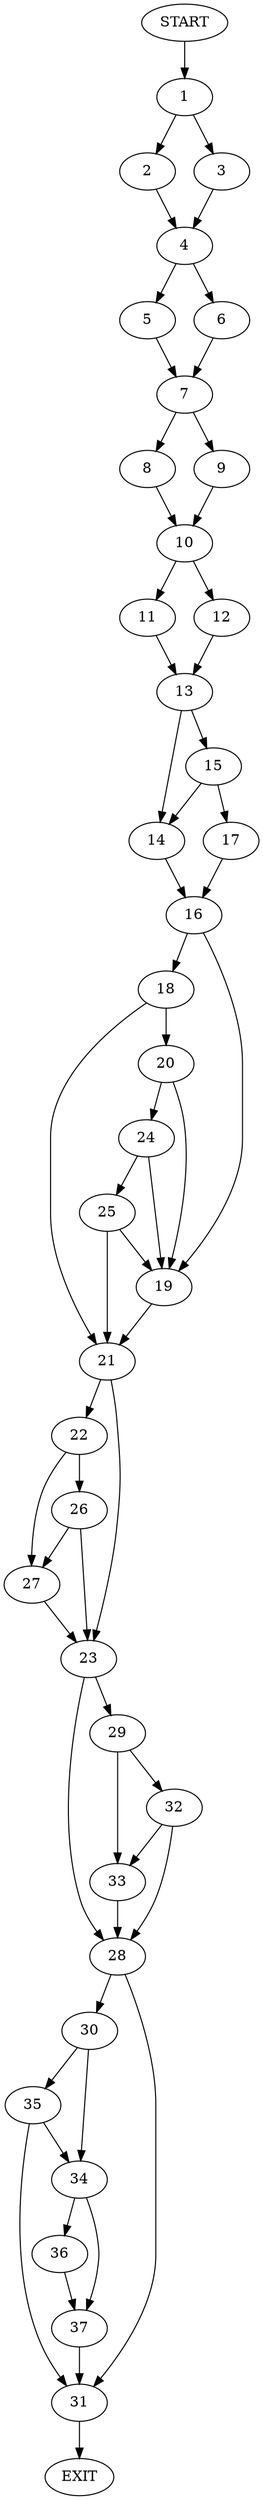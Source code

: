 digraph {
0 [label="START"]
38 [label="EXIT"]
0 -> 1
1 -> 2
1 -> 3
2 -> 4
3 -> 4
4 -> 5
4 -> 6
5 -> 7
6 -> 7
7 -> 8
7 -> 9
9 -> 10
8 -> 10
10 -> 11
10 -> 12
11 -> 13
12 -> 13
13 -> 14
13 -> 15
14 -> 16
15 -> 14
15 -> 17
17 -> 16
16 -> 18
16 -> 19
18 -> 20
18 -> 21
19 -> 21
21 -> 22
21 -> 23
20 -> 19
20 -> 24
24 -> 19
24 -> 25
25 -> 19
25 -> 21
22 -> 26
22 -> 27
23 -> 28
23 -> 29
26 -> 23
26 -> 27
27 -> 23
28 -> 30
28 -> 31
29 -> 32
29 -> 33
32 -> 28
32 -> 33
33 -> 28
30 -> 34
30 -> 35
31 -> 38
34 -> 36
34 -> 37
35 -> 34
35 -> 31
36 -> 37
37 -> 31
}
